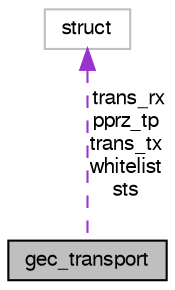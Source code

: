 digraph "gec_transport"
{
  edge [fontname="FreeSans",fontsize="10",labelfontname="FreeSans",labelfontsize="10"];
  node [fontname="FreeSans",fontsize="10",shape=record];
  Node1 [label="gec_transport",height=0.2,width=0.4,color="black", fillcolor="grey75", style="filled", fontcolor="black"];
  Node2 -> Node1 [dir="back",color="darkorchid3",fontsize="10",style="dashed",label=" trans_rx\npprz_tp\ntrans_tx\nwhitelist\nsts" ,fontname="FreeSans"];
  Node2 [label="struct",height=0.2,width=0.4,color="grey75", fillcolor="white", style="filled"];
}
